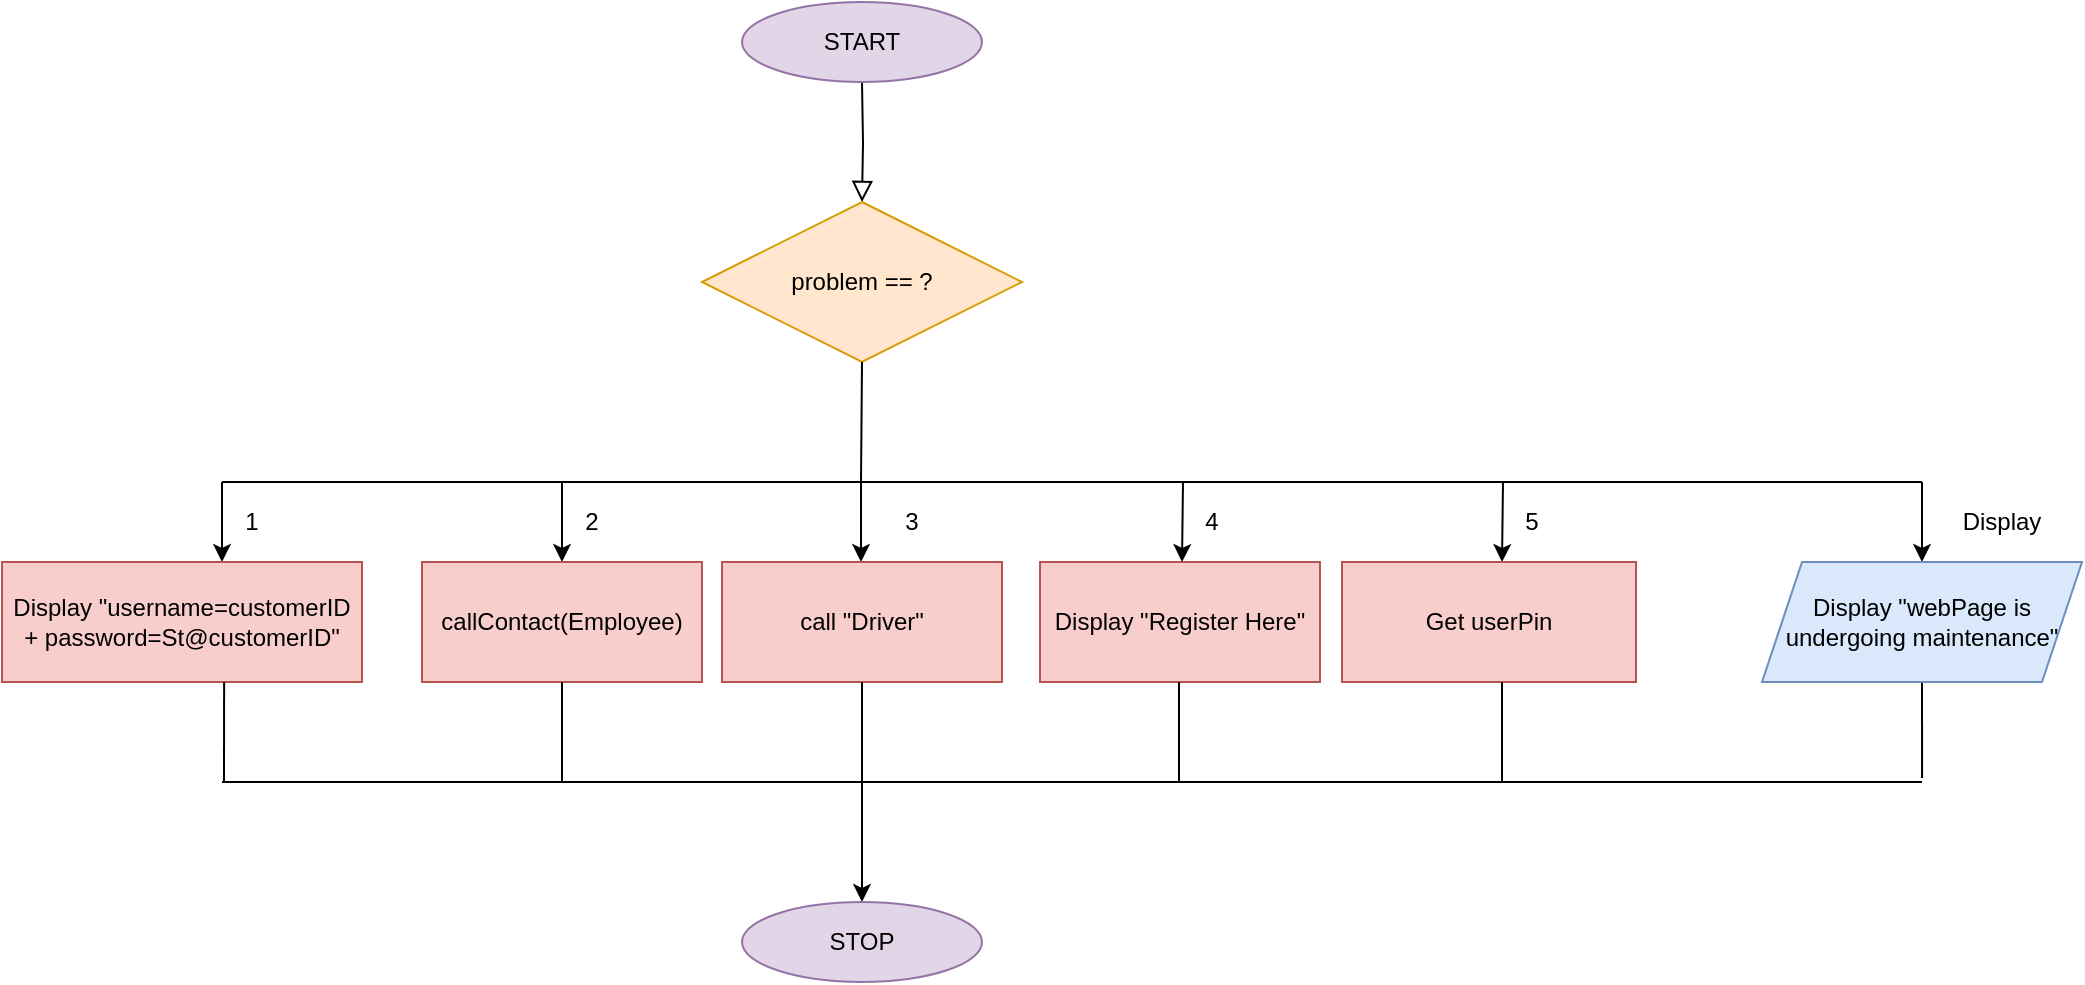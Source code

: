<mxfile version="14.7.6" type="github"><diagram id="C5RBs43oDa-KdzZeNtuy" name="Page-1"><mxGraphModel dx="868" dy="393" grid="1" gridSize="10" guides="1" tooltips="1" connect="1" arrows="1" fold="1" page="1" pageScale="1" pageWidth="827" pageHeight="1169" math="0" shadow="0"><root><mxCell id="WIyWlLk6GJQsqaUBKTNV-0"/><mxCell id="WIyWlLk6GJQsqaUBKTNV-1" parent="WIyWlLk6GJQsqaUBKTNV-0"/><mxCell id="WIyWlLk6GJQsqaUBKTNV-2" value="" style="rounded=0;html=1;jettySize=auto;orthogonalLoop=1;fontSize=11;endArrow=block;endFill=0;endSize=8;strokeWidth=1;shadow=0;labelBackgroundColor=none;edgeStyle=orthogonalEdgeStyle;entryX=0.5;entryY=0;entryDx=0;entryDy=0;" parent="WIyWlLk6GJQsqaUBKTNV-1" target="64m9HPkrKWqOMnTw2-ID-0" edge="1"><mxGeometry relative="1" as="geometry"><mxPoint x="440" y="40" as="sourcePoint"/><mxPoint x="220" y="170" as="targetPoint"/></mxGeometry></mxCell><mxCell id="64m9HPkrKWqOMnTw2-ID-0" value="problem == ?" style="rhombus;whiteSpace=wrap;html=1;fillColor=#ffe6cc;strokeColor=#d79b00;" vertex="1" parent="WIyWlLk6GJQsqaUBKTNV-1"><mxGeometry x="360" y="100" width="160" height="80" as="geometry"/></mxCell><mxCell id="64m9HPkrKWqOMnTw2-ID-4" value="" style="endArrow=none;html=1;" edge="1" parent="WIyWlLk6GJQsqaUBKTNV-1"><mxGeometry width="50" height="50" relative="1" as="geometry"><mxPoint x="120" y="240" as="sourcePoint"/><mxPoint x="970" y="240" as="targetPoint"/></mxGeometry></mxCell><mxCell id="64m9HPkrKWqOMnTw2-ID-5" value="" style="endArrow=classic;html=1;" edge="1" parent="WIyWlLk6GJQsqaUBKTNV-1"><mxGeometry width="50" height="50" relative="1" as="geometry"><mxPoint x="120" y="240" as="sourcePoint"/><mxPoint x="120" y="280" as="targetPoint"/></mxGeometry></mxCell><mxCell id="64m9HPkrKWqOMnTw2-ID-6" value="Display &quot;username=customerID + password=St@customerID&quot;" style="rounded=0;whiteSpace=wrap;html=1;fillColor=#f8cecc;strokeColor=#b85450;" vertex="1" parent="WIyWlLk6GJQsqaUBKTNV-1"><mxGeometry x="10" y="280" width="180" height="60" as="geometry"/></mxCell><mxCell id="64m9HPkrKWqOMnTw2-ID-7" value="START" style="ellipse;whiteSpace=wrap;html=1;fillColor=#e1d5e7;strokeColor=#9673a6;" vertex="1" parent="WIyWlLk6GJQsqaUBKTNV-1"><mxGeometry x="380" width="120" height="40" as="geometry"/></mxCell><mxCell id="64m9HPkrKWqOMnTw2-ID-8" value="" style="endArrow=classic;html=1;" edge="1" parent="WIyWlLk6GJQsqaUBKTNV-1"><mxGeometry width="50" height="50" relative="1" as="geometry"><mxPoint x="290" y="240" as="sourcePoint"/><mxPoint x="290" y="280" as="targetPoint"/></mxGeometry></mxCell><mxCell id="64m9HPkrKWqOMnTw2-ID-9" value="callContact(Employee)" style="rounded=0;whiteSpace=wrap;html=1;fillColor=#f8cecc;strokeColor=#b85450;" vertex="1" parent="WIyWlLk6GJQsqaUBKTNV-1"><mxGeometry x="220" y="280" width="140" height="60" as="geometry"/></mxCell><mxCell id="64m9HPkrKWqOMnTw2-ID-10" value="" style="endArrow=none;html=1;exitX=0.617;exitY=1;exitDx=0;exitDy=0;exitPerimeter=0;" edge="1" parent="WIyWlLk6GJQsqaUBKTNV-1" source="64m9HPkrKWqOMnTw2-ID-6"><mxGeometry width="50" height="50" relative="1" as="geometry"><mxPoint x="400" y="440" as="sourcePoint"/><mxPoint x="121" y="390" as="targetPoint"/></mxGeometry></mxCell><mxCell id="64m9HPkrKWqOMnTw2-ID-12" value="" style="endArrow=classic;html=1;" edge="1" parent="WIyWlLk6GJQsqaUBKTNV-1"><mxGeometry width="50" height="50" relative="1" as="geometry"><mxPoint x="439.5" y="240" as="sourcePoint"/><mxPoint x="439.5" y="280" as="targetPoint"/></mxGeometry></mxCell><mxCell id="64m9HPkrKWqOMnTw2-ID-13" value="Display &quot;Register Here&quot;" style="rounded=0;whiteSpace=wrap;html=1;fillColor=#f8cecc;strokeColor=#b85450;" vertex="1" parent="WIyWlLk6GJQsqaUBKTNV-1"><mxGeometry x="529" y="280" width="140" height="60" as="geometry"/></mxCell><mxCell id="64m9HPkrKWqOMnTw2-ID-14" value="" style="endArrow=classic;html=1;" edge="1" parent="WIyWlLk6GJQsqaUBKTNV-1"><mxGeometry width="50" height="50" relative="1" as="geometry"><mxPoint x="600.5" y="240" as="sourcePoint"/><mxPoint x="600" y="280" as="targetPoint"/></mxGeometry></mxCell><mxCell id="64m9HPkrKWqOMnTw2-ID-15" value="call &quot;Driver&quot;" style="rounded=0;whiteSpace=wrap;html=1;fillColor=#f8cecc;strokeColor=#b85450;" vertex="1" parent="WIyWlLk6GJQsqaUBKTNV-1"><mxGeometry x="370" y="280" width="140" height="60" as="geometry"/></mxCell><mxCell id="64m9HPkrKWqOMnTw2-ID-18" value="" style="endArrow=classic;html=1;" edge="1" parent="WIyWlLk6GJQsqaUBKTNV-1"><mxGeometry width="50" height="50" relative="1" as="geometry"><mxPoint x="760.5" y="240" as="sourcePoint"/><mxPoint x="760" y="280" as="targetPoint"/></mxGeometry></mxCell><mxCell id="64m9HPkrKWqOMnTw2-ID-19" value="Get userPin" style="rounded=0;whiteSpace=wrap;html=1;fillColor=#f8cecc;strokeColor=#b85450;" vertex="1" parent="WIyWlLk6GJQsqaUBKTNV-1"><mxGeometry x="680" y="280" width="147" height="60" as="geometry"/></mxCell><mxCell id="64m9HPkrKWqOMnTw2-ID-20" value="" style="endArrow=none;html=1;" edge="1" parent="WIyWlLk6GJQsqaUBKTNV-1"><mxGeometry width="50" height="50" relative="1" as="geometry"><mxPoint x="120" y="390" as="sourcePoint"/><mxPoint x="970" y="390" as="targetPoint"/></mxGeometry></mxCell><mxCell id="64m9HPkrKWqOMnTw2-ID-22" value="" style="endArrow=none;html=1;entryX=0.612;entryY=1.033;entryDx=0;entryDy=0;entryPerimeter=0;" edge="1" parent="WIyWlLk6GJQsqaUBKTNV-1"><mxGeometry width="50" height="50" relative="1" as="geometry"><mxPoint x="970.04" y="388.02" as="sourcePoint"/><mxPoint x="970.004" y="340" as="targetPoint"/></mxGeometry></mxCell><mxCell id="64m9HPkrKWqOMnTw2-ID-23" value="" style="endArrow=none;html=1;entryX=0.5;entryY=1;entryDx=0;entryDy=0;" edge="1" parent="WIyWlLk6GJQsqaUBKTNV-1" target="64m9HPkrKWqOMnTw2-ID-9"><mxGeometry width="50" height="50" relative="1" as="geometry"><mxPoint x="290" y="390" as="sourcePoint"/><mxPoint x="530" y="320" as="targetPoint"/></mxGeometry></mxCell><mxCell id="64m9HPkrKWqOMnTw2-ID-24" value="" style="endArrow=none;html=1;entryX=0.5;entryY=1;entryDx=0;entryDy=0;" edge="1" parent="WIyWlLk6GJQsqaUBKTNV-1" target="64m9HPkrKWqOMnTw2-ID-15"><mxGeometry width="50" height="50" relative="1" as="geometry"><mxPoint x="440" y="390" as="sourcePoint"/><mxPoint x="300" y="350" as="targetPoint"/></mxGeometry></mxCell><mxCell id="64m9HPkrKWqOMnTw2-ID-25" value="" style="endArrow=none;html=1;entryX=0.5;entryY=1;entryDx=0;entryDy=0;" edge="1" parent="WIyWlLk6GJQsqaUBKTNV-1"><mxGeometry width="50" height="50" relative="1" as="geometry"><mxPoint x="598.5" y="390" as="sourcePoint"/><mxPoint x="598.5" y="340" as="targetPoint"/></mxGeometry></mxCell><mxCell id="64m9HPkrKWqOMnTw2-ID-26" value="" style="endArrow=none;html=1;entryX=0.5;entryY=1;entryDx=0;entryDy=0;" edge="1" parent="WIyWlLk6GJQsqaUBKTNV-1"><mxGeometry width="50" height="50" relative="1" as="geometry"><mxPoint x="760" y="390" as="sourcePoint"/><mxPoint x="760" y="340" as="targetPoint"/></mxGeometry></mxCell><mxCell id="64m9HPkrKWqOMnTw2-ID-27" value="" style="endArrow=classic;html=1;" edge="1" parent="WIyWlLk6GJQsqaUBKTNV-1" target="64m9HPkrKWqOMnTw2-ID-28"><mxGeometry width="50" height="50" relative="1" as="geometry"><mxPoint x="970" y="240" as="sourcePoint"/><mxPoint x="970" y="270" as="targetPoint"/></mxGeometry></mxCell><mxCell id="64m9HPkrKWqOMnTw2-ID-28" value="Display &quot;webPage is undergoing maintenance&quot;" style="shape=parallelogram;perimeter=parallelogramPerimeter;whiteSpace=wrap;html=1;fixedSize=1;fillColor=#dae8fc;strokeColor=#6c8ebf;" vertex="1" parent="WIyWlLk6GJQsqaUBKTNV-1"><mxGeometry x="890" y="280" width="160" height="60" as="geometry"/></mxCell><mxCell id="64m9HPkrKWqOMnTw2-ID-29" value="" style="endArrow=none;html=1;entryX=0.5;entryY=1;entryDx=0;entryDy=0;" edge="1" parent="WIyWlLk6GJQsqaUBKTNV-1" target="64m9HPkrKWqOMnTw2-ID-0"><mxGeometry width="50" height="50" relative="1" as="geometry"><mxPoint x="439.5" y="240" as="sourcePoint"/><mxPoint x="440" y="190" as="targetPoint"/></mxGeometry></mxCell><mxCell id="64m9HPkrKWqOMnTw2-ID-30" value="" style="endArrow=classic;html=1;" edge="1" parent="WIyWlLk6GJQsqaUBKTNV-1"><mxGeometry width="50" height="50" relative="1" as="geometry"><mxPoint x="440" y="390" as="sourcePoint"/><mxPoint x="440" y="450" as="targetPoint"/></mxGeometry></mxCell><mxCell id="64m9HPkrKWqOMnTw2-ID-31" value="STOP" style="ellipse;whiteSpace=wrap;html=1;fillColor=#e1d5e7;strokeColor=#9673a6;" vertex="1" parent="WIyWlLk6GJQsqaUBKTNV-1"><mxGeometry x="380" y="450" width="120" height="40" as="geometry"/></mxCell><mxCell id="64m9HPkrKWqOMnTw2-ID-32" value="1" style="text;html=1;strokeColor=none;fillColor=none;align=center;verticalAlign=middle;whiteSpace=wrap;rounded=0;" vertex="1" parent="WIyWlLk6GJQsqaUBKTNV-1"><mxGeometry x="120" y="250" width="30" height="20" as="geometry"/></mxCell><mxCell id="64m9HPkrKWqOMnTw2-ID-33" value="2" style="text;html=1;strokeColor=none;fillColor=none;align=center;verticalAlign=middle;whiteSpace=wrap;rounded=0;" vertex="1" parent="WIyWlLk6GJQsqaUBKTNV-1"><mxGeometry x="290" y="250" width="30" height="20" as="geometry"/></mxCell><mxCell id="64m9HPkrKWqOMnTw2-ID-35" value="3" style="text;html=1;strokeColor=none;fillColor=none;align=center;verticalAlign=middle;whiteSpace=wrap;rounded=0;" vertex="1" parent="WIyWlLk6GJQsqaUBKTNV-1"><mxGeometry x="450" y="250" width="30" height="20" as="geometry"/></mxCell><mxCell id="64m9HPkrKWqOMnTw2-ID-36" value="5" style="text;html=1;strokeColor=none;fillColor=none;align=center;verticalAlign=middle;whiteSpace=wrap;rounded=0;" vertex="1" parent="WIyWlLk6GJQsqaUBKTNV-1"><mxGeometry x="760" y="250" width="30" height="20" as="geometry"/></mxCell><mxCell id="64m9HPkrKWqOMnTw2-ID-37" value="4" style="text;html=1;strokeColor=none;fillColor=none;align=center;verticalAlign=middle;whiteSpace=wrap;rounded=0;" vertex="1" parent="WIyWlLk6GJQsqaUBKTNV-1"><mxGeometry x="600" y="250" width="30" height="20" as="geometry"/></mxCell><mxCell id="64m9HPkrKWqOMnTw2-ID-38" value="Display" style="text;html=1;strokeColor=none;fillColor=none;align=center;verticalAlign=middle;whiteSpace=wrap;rounded=0;" vertex="1" parent="WIyWlLk6GJQsqaUBKTNV-1"><mxGeometry x="990" y="250" width="40" height="20" as="geometry"/></mxCell></root></mxGraphModel></diagram></mxfile>